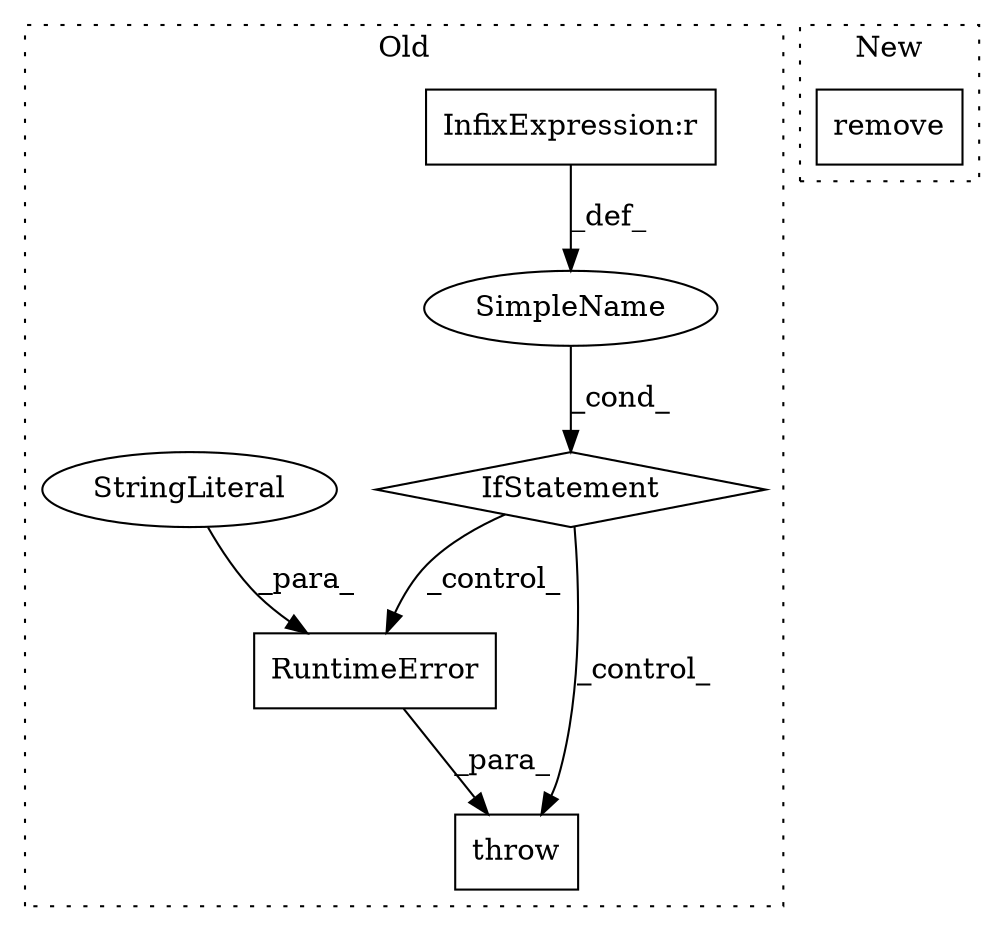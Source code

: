 digraph G {
subgraph cluster0 {
1 [label="RuntimeError" a="32" s="2211,2294" l="13,1" shape="box"];
3 [label="IfStatement" a="25" s="2132,2153" l="4,2" shape="diamond"];
4 [label="SimpleName" a="42" s="" l="" shape="ellipse"];
5 [label="InfixExpression:r" a="27" s="2142" l="4" shape="box"];
6 [label="throw" a="53" s="2205" l="6" shape="box"];
7 [label="StringLiteral" a="45" s="2224" l="70" shape="ellipse"];
label = "Old";
style="dotted";
}
subgraph cluster1 {
2 [label="remove" a="32" s="2068,2078" l="7,1" shape="box"];
label = "New";
style="dotted";
}
1 -> 6 [label="_para_"];
3 -> 1 [label="_control_"];
3 -> 6 [label="_control_"];
4 -> 3 [label="_cond_"];
5 -> 4 [label="_def_"];
7 -> 1 [label="_para_"];
}